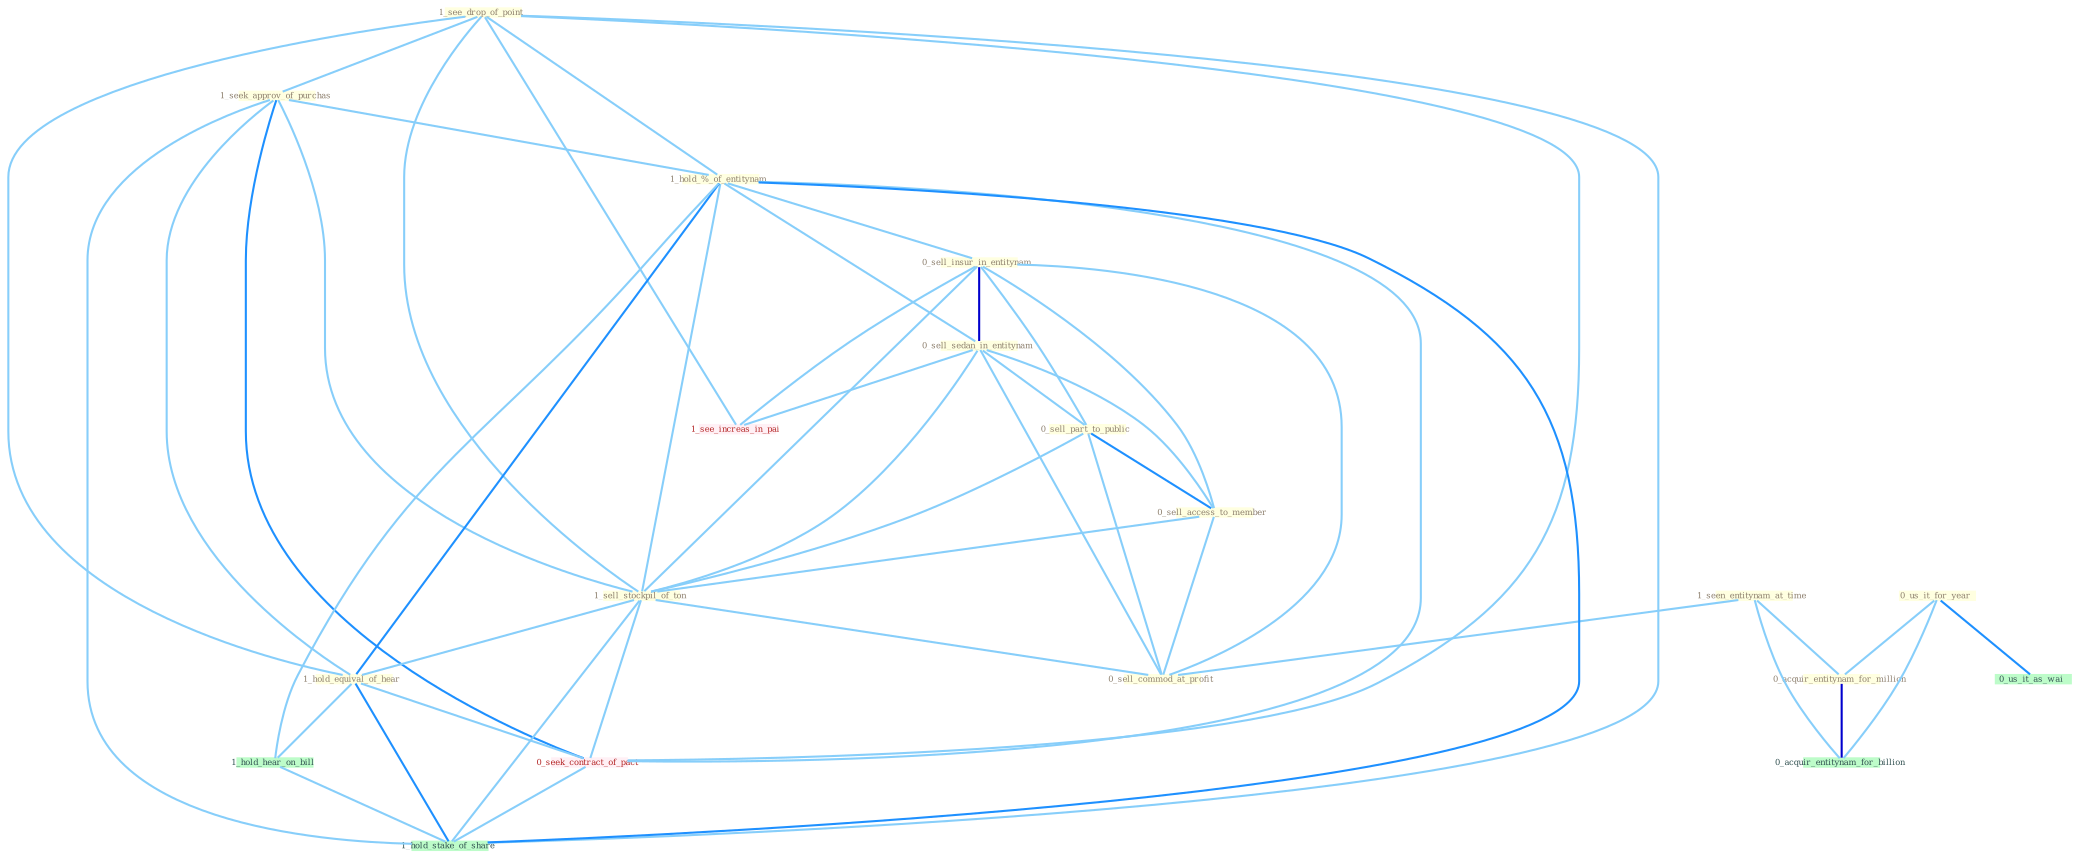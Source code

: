 Graph G{ 
    node
    [shape=polygon,style=filled,width=.5,height=.06,color="#BDFCC9",fixedsize=true,fontsize=4,
    fontcolor="#2f4f4f"];
    {node
    [color="#ffffe0", fontcolor="#8b7d6b"] "1_see_drop_of_point " "1_seen_entitynam_at_time " "1_seek_approv_of_purchas " "1_hold_%_of_entitynam " "0_sell_insur_in_entitynam " "0_sell_sedan_in_entitynam " "0_sell_part_to_public " "0_sell_access_to_member " "0_us_it_for_year " "0_acquir_entitynam_for_million " "1_sell_stockpil_of_ton " "1_hold_equival_of_hear " "0_sell_commod_at_profit "}
{node [color="#fff0f5", fontcolor="#b22222"] "0_seek_contract_of_pact " "1_see_increas_in_pai "}
edge [color="#B0E2FF"];

	"1_see_drop_of_point " -- "1_seek_approv_of_purchas " [w="1", color="#87cefa" ];
	"1_see_drop_of_point " -- "1_hold_%_of_entitynam " [w="1", color="#87cefa" ];
	"1_see_drop_of_point " -- "1_sell_stockpil_of_ton " [w="1", color="#87cefa" ];
	"1_see_drop_of_point " -- "1_hold_equival_of_hear " [w="1", color="#87cefa" ];
	"1_see_drop_of_point " -- "0_seek_contract_of_pact " [w="1", color="#87cefa" ];
	"1_see_drop_of_point " -- "1_see_increas_in_pai " [w="1", color="#87cefa" ];
	"1_see_drop_of_point " -- "1_hold_stake_of_share " [w="1", color="#87cefa" ];
	"1_seen_entitynam_at_time " -- "0_acquir_entitynam_for_million " [w="1", color="#87cefa" ];
	"1_seen_entitynam_at_time " -- "0_sell_commod_at_profit " [w="1", color="#87cefa" ];
	"1_seen_entitynam_at_time " -- "0_acquir_entitynam_for_billion " [w="1", color="#87cefa" ];
	"1_seek_approv_of_purchas " -- "1_hold_%_of_entitynam " [w="1", color="#87cefa" ];
	"1_seek_approv_of_purchas " -- "1_sell_stockpil_of_ton " [w="1", color="#87cefa" ];
	"1_seek_approv_of_purchas " -- "1_hold_equival_of_hear " [w="1", color="#87cefa" ];
	"1_seek_approv_of_purchas " -- "0_seek_contract_of_pact " [w="2", color="#1e90ff" , len=0.8];
	"1_seek_approv_of_purchas " -- "1_hold_stake_of_share " [w="1", color="#87cefa" ];
	"1_hold_%_of_entitynam " -- "0_sell_insur_in_entitynam " [w="1", color="#87cefa" ];
	"1_hold_%_of_entitynam " -- "0_sell_sedan_in_entitynam " [w="1", color="#87cefa" ];
	"1_hold_%_of_entitynam " -- "1_sell_stockpil_of_ton " [w="1", color="#87cefa" ];
	"1_hold_%_of_entitynam " -- "1_hold_equival_of_hear " [w="2", color="#1e90ff" , len=0.8];
	"1_hold_%_of_entitynam " -- "0_seek_contract_of_pact " [w="1", color="#87cefa" ];
	"1_hold_%_of_entitynam " -- "1_hold_hear_on_bill " [w="1", color="#87cefa" ];
	"1_hold_%_of_entitynam " -- "1_hold_stake_of_share " [w="2", color="#1e90ff" , len=0.8];
	"0_sell_insur_in_entitynam " -- "0_sell_sedan_in_entitynam " [w="3", color="#0000cd" , len=0.6];
	"0_sell_insur_in_entitynam " -- "0_sell_part_to_public " [w="1", color="#87cefa" ];
	"0_sell_insur_in_entitynam " -- "0_sell_access_to_member " [w="1", color="#87cefa" ];
	"0_sell_insur_in_entitynam " -- "1_sell_stockpil_of_ton " [w="1", color="#87cefa" ];
	"0_sell_insur_in_entitynam " -- "0_sell_commod_at_profit " [w="1", color="#87cefa" ];
	"0_sell_insur_in_entitynam " -- "1_see_increas_in_pai " [w="1", color="#87cefa" ];
	"0_sell_sedan_in_entitynam " -- "0_sell_part_to_public " [w="1", color="#87cefa" ];
	"0_sell_sedan_in_entitynam " -- "0_sell_access_to_member " [w="1", color="#87cefa" ];
	"0_sell_sedan_in_entitynam " -- "1_sell_stockpil_of_ton " [w="1", color="#87cefa" ];
	"0_sell_sedan_in_entitynam " -- "0_sell_commod_at_profit " [w="1", color="#87cefa" ];
	"0_sell_sedan_in_entitynam " -- "1_see_increas_in_pai " [w="1", color="#87cefa" ];
	"0_sell_part_to_public " -- "0_sell_access_to_member " [w="2", color="#1e90ff" , len=0.8];
	"0_sell_part_to_public " -- "1_sell_stockpil_of_ton " [w="1", color="#87cefa" ];
	"0_sell_part_to_public " -- "0_sell_commod_at_profit " [w="1", color="#87cefa" ];
	"0_sell_access_to_member " -- "1_sell_stockpil_of_ton " [w="1", color="#87cefa" ];
	"0_sell_access_to_member " -- "0_sell_commod_at_profit " [w="1", color="#87cefa" ];
	"0_us_it_for_year " -- "0_acquir_entitynam_for_million " [w="1", color="#87cefa" ];
	"0_us_it_for_year " -- "0_us_it_as_wai " [w="2", color="#1e90ff" , len=0.8];
	"0_us_it_for_year " -- "0_acquir_entitynam_for_billion " [w="1", color="#87cefa" ];
	"0_acquir_entitynam_for_million " -- "0_acquir_entitynam_for_billion " [w="3", color="#0000cd" , len=0.6];
	"1_sell_stockpil_of_ton " -- "1_hold_equival_of_hear " [w="1", color="#87cefa" ];
	"1_sell_stockpil_of_ton " -- "0_sell_commod_at_profit " [w="1", color="#87cefa" ];
	"1_sell_stockpil_of_ton " -- "0_seek_contract_of_pact " [w="1", color="#87cefa" ];
	"1_sell_stockpil_of_ton " -- "1_hold_stake_of_share " [w="1", color="#87cefa" ];
	"1_hold_equival_of_hear " -- "0_seek_contract_of_pact " [w="1", color="#87cefa" ];
	"1_hold_equival_of_hear " -- "1_hold_hear_on_bill " [w="1", color="#87cefa" ];
	"1_hold_equival_of_hear " -- "1_hold_stake_of_share " [w="2", color="#1e90ff" , len=0.8];
	"0_seek_contract_of_pact " -- "1_hold_stake_of_share " [w="1", color="#87cefa" ];
	"1_hold_hear_on_bill " -- "1_hold_stake_of_share " [w="1", color="#87cefa" ];
}